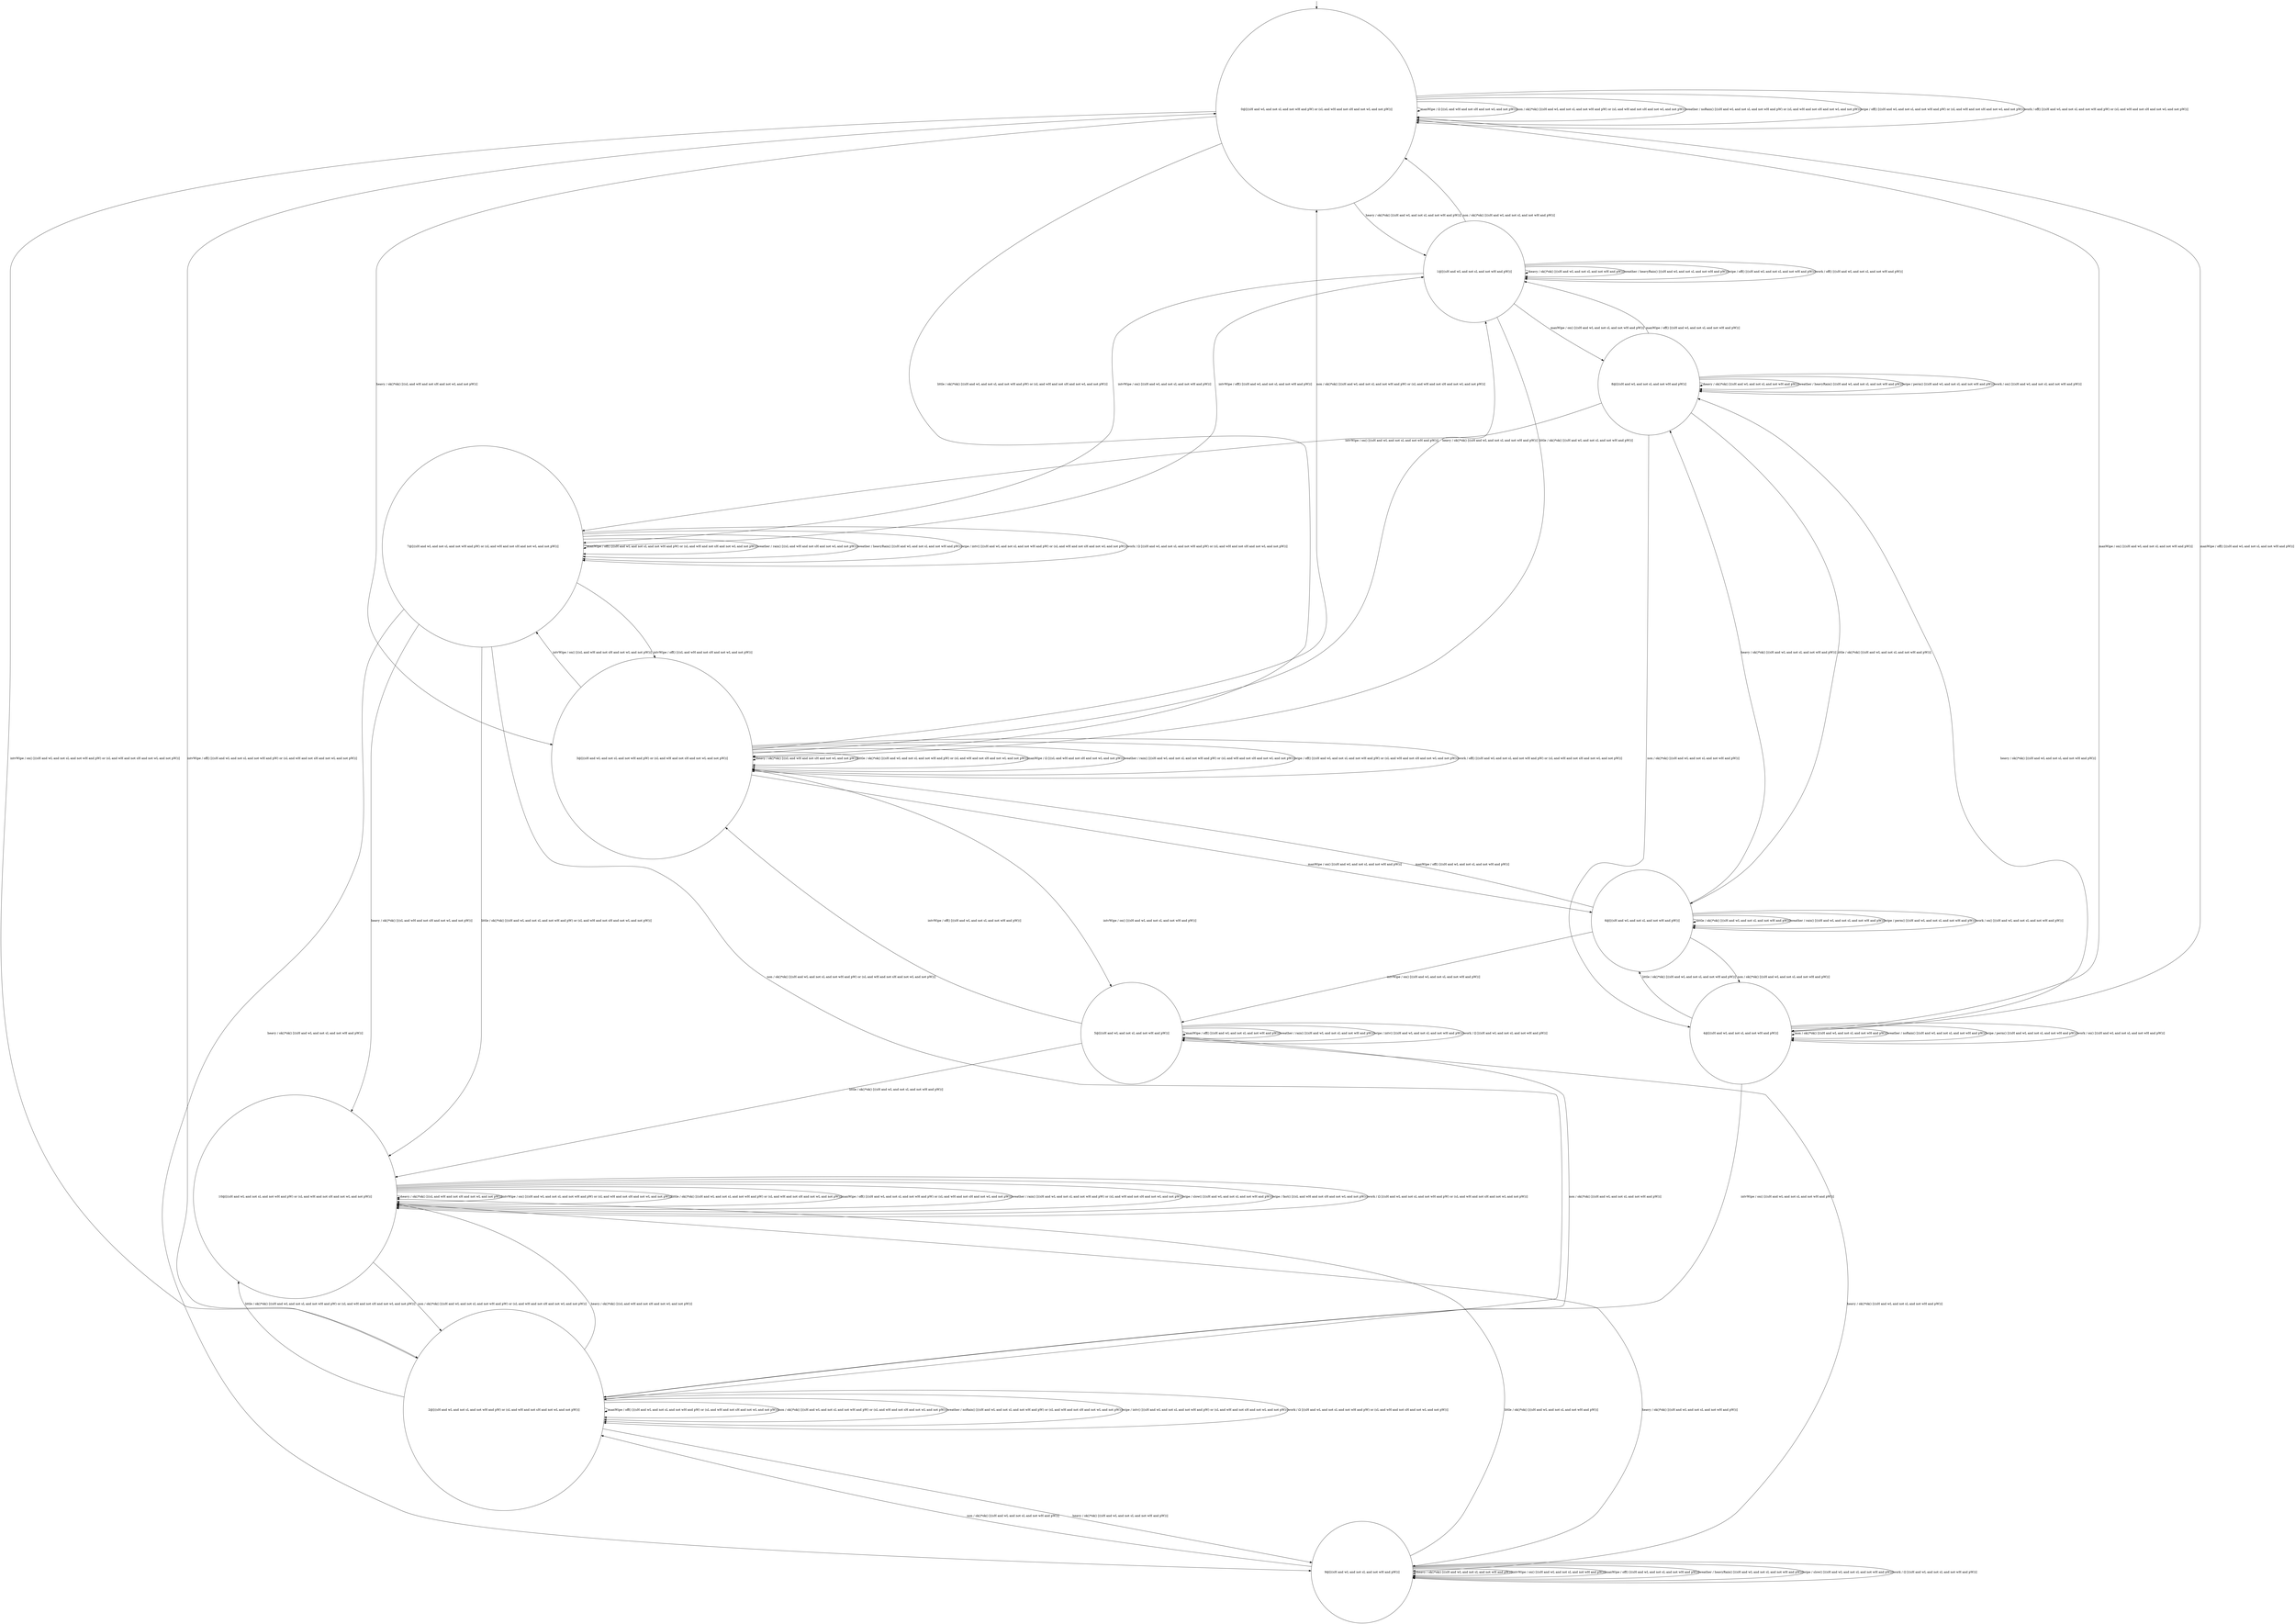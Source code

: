 digraph g {
	edge [lblstyle="above, sloped"];
	s0 [shape="circle" label="0@[((sH and wL and not sL and not wH and pW) or (sL and wH and not sH and not wL and not pW))]"];
	s1 [shape="circle" label="1@[((sH and wL and not sL and not wH and pW))]"];
	s2 [shape="circle" label="2@[((sH and wL and not sL and not wH and pW) or (sL and wH and not sH and not wL and not pW))]"];
	s3 [shape="circle" label="3@[((sH and wL and not sL and not wH and pW) or (sL and wH and not sH and not wL and not pW))]"];
	s4 [shape="circle" label="4@[((sH and wL and not sL and not wH and pW))]"];
	s5 [shape="circle" label="5@[((sH and wL and not sL and not wH and pW))]"];
	s6 [shape="circle" label="6@[((sH and wL and not sL and not wH and pW))]"];
	s7 [shape="circle" label="7@[((sH and wL and not sL and not wH and pW) or (sL and wH and not sH and not wL and not pW))]"];
	s8 [shape="circle" label="8@[((sH and wL and not sL and not wH and pW))]"];
	s9 [shape="circle" label="9@[((sH and wL and not sL and not wH and pW))]"];
	s10 [shape="circle" label="10@[((sH and wL and not sL and not wH and pW) or (sL and wH and not sH and not wL and not pW))]"];
	s0 -> s1 [label="heavy / ok()*ok() [((sH and wL and not sL and not wH and pW))]"];
	s0 -> s3 [label="heavy / ok()*ok() [((sL and wH and not sH and not wL and not pW))]"];
	s0 -> s2 [label="intvWipe / on() [((sH and wL and not sL and not wH and pW) or (sL and wH and not sH and not wL and not pW))]"];
	s0 -> s3 [label="little / ok()*ok() [((sH and wL and not sL and not wH and pW) or (sL and wH and not sH and not wL and not pW))]"];
	s0 -> s4 [label="manWipe / on() [((sH and wL and not sL and not wH and pW))]"];
	s0 -> s0 [label="manWipe / Ω [((sL and wH and not sH and not wL and not pW))]"];
	s0 -> s0 [label="non / ok()*ok() [((sH and wL and not sL and not wH and pW) or (sL and wH and not sH and not wL and not pW))]"];
	s0 -> s0 [label="weather / noRain() [((sH and wL and not sL and not wH and pW) or (sL and wH and not sH and not wL and not pW))]"];
	s0 -> s0 [label="wipe / off() [((sH and wL and not sL and not wH and pW) or (sL and wH and not sH and not wL and not pW))]"];
	s0 -> s0 [label="work / off() [((sH and wL and not sL and not wH and pW) or (sL and wH and not sH and not wL and not pW))]"];
	s1 -> s1 [label="heavy / ok()*ok() [((sH and wL and not sL and not wH and pW))]"];
	s1 -> s7 [label="intvWipe / on() [((sH and wL and not sL and not wH and pW))]"];
	s1 -> s3 [label="little / ok()*ok() [((sH and wL and not sL and not wH and pW))]"];
	s1 -> s8 [label="manWipe / on() [((sH and wL and not sL and not wH and pW))]"];
	s1 -> s0 [label="non / ok()*ok() [((sH and wL and not sL and not wH and pW))]"];
	s1 -> s1 [label="weather / heavyRain() [((sH and wL and not sL and not wH and pW))]"];
	s1 -> s1 [label="wipe / off() [((sH and wL and not sL and not wH and pW))]"];
	s1 -> s1 [label="work / off() [((sH and wL and not sL and not wH and pW))]"];
	s2 -> s10 [label="heavy / ok()*ok() [((sL and wH and not sH and not wL and not pW))]"];
	s2 -> s9 [label="heavy / ok()*ok() [((sH and wL and not sL and not wH and pW))]"];
	s2 -> s0 [label="intvWipe / off() [((sH and wL and not sL and not wH and pW) or (sL and wH and not sH and not wL and not pW))]"];
	s2 -> s10 [label="little / ok()*ok() [((sH and wL and not sL and not wH and pW) or (sL and wH and not sH and not wL and not pW))]"];
	s2 -> s2 [label="manWipe / off() [((sH and wL and not sL and not wH and pW) or (sL and wH and not sH and not wL and not pW))]"];
	s2 -> s2 [label="non / ok()*ok() [((sH and wL and not sL and not wH and pW) or (sL and wH and not sH and not wL and not pW))]"];
	s2 -> s2 [label="weather / noRain() [((sH and wL and not sL and not wH and pW) or (sL and wH and not sH and not wL and not pW))]"];
	s2 -> s2 [label="wipe / intv() [((sH and wL and not sL and not wH and pW) or (sL and wH and not sH and not wL and not pW))]"];
	s2 -> s2 [label="work / Ω [((sH and wL and not sL and not wH and pW) or (sL and wH and not sH and not wL and not pW))]"];
	s3 -> s1 [label="heavy / ok()*ok() [((sH and wL and not sL and not wH and pW))]"];
	s3 -> s3 [label="heavy / ok()*ok() [((sL and wH and not sH and not wL and not pW))]"];
	s3 -> s5 [label="intvWipe / on() [((sH and wL and not sL and not wH and pW))]"];
	s3 -> s7 [label="intvWipe / on() [((sL and wH and not sH and not wL and not pW))]"];
	s3 -> s3 [label="little / ok()*ok() [((sH and wL and not sL and not wH and pW) or (sL and wH and not sH and not wL and not pW))]"];
	s3 -> s6 [label="manWipe / on() [((sH and wL and not sL and not wH and pW))]"];
	s3 -> s3 [label="manWipe / Ω [((sL and wH and not sH and not wL and not pW))]"];
	s3 -> s0 [label="non / ok()*ok() [((sH and wL and not sL and not wH and pW) or (sL and wH and not sH and not wL and not pW))]"];
	s3 -> s3 [label="weather / rain() [((sH and wL and not sL and not wH and pW) or (sL and wH and not sH and not wL and not pW))]"];
	s3 -> s3 [label="wipe / off() [((sH and wL and not sL and not wH and pW) or (sL and wH and not sH and not wL and not pW))]"];
	s3 -> s3 [label="work / off() [((sH and wL and not sL and not wH and pW) or (sL and wH and not sH and not wL and not pW))]"];
	s4 -> s8 [label="heavy / ok()*ok() [((sH and wL and not sL and not wH and pW))]"];
	s4 -> s2 [label="intvWipe / on() [((sH and wL and not sL and not wH and pW))]"];
	s4 -> s6 [label="little / ok()*ok() [((sH and wL and not sL and not wH and pW))]"];
	s4 -> s0 [label="manWipe / off() [((sH and wL and not sL and not wH and pW))]"];
	s4 -> s4 [label="non / ok()*ok() [((sH and wL and not sL and not wH and pW))]"];
	s4 -> s4 [label="weather / noRain() [((sH and wL and not sL and not wH and pW))]"];
	s4 -> s4 [label="wipe / perm() [((sH and wL and not sL and not wH and pW))]"];
	s4 -> s4 [label="work / on() [((sH and wL and not sL and not wH and pW))]"];
	s5 -> s9 [label="heavy / ok()*ok() [((sH and wL and not sL and not wH and pW))]"];
	s5 -> s3 [label="intvWipe / off() [((sH and wL and not sL and not wH and pW))]"];
	s5 -> s10 [label="little / ok()*ok() [((sH and wL and not sL and not wH and pW))]"];
	s5 -> s5 [label="manWipe / off() [((sH and wL and not sL and not wH and pW))]"];
	s5 -> s2 [label="non / ok()*ok() [((sH and wL and not sL and not wH and pW))]"];
	s5 -> s5 [label="weather / rain() [((sH and wL and not sL and not wH and pW))]"];
	s5 -> s5 [label="wipe / intv() [((sH and wL and not sL and not wH and pW))]"];
	s5 -> s5 [label="work / Ω [((sH and wL and not sL and not wH and pW))]"];
	s6 -> s8 [label="heavy / ok()*ok() [((sH and wL and not sL and not wH and pW))]"];
	s6 -> s5 [label="intvWipe / on() [((sH and wL and not sL and not wH and pW))]"];
	s6 -> s6 [label="little / ok()*ok() [((sH and wL and not sL and not wH and pW))]"];
	s6 -> s3 [label="manWipe / off() [((sH and wL and not sL and not wH and pW))]"];
	s6 -> s4 [label="non / ok()*ok() [((sH and wL and not sL and not wH and pW))]"];
	s6 -> s6 [label="weather / rain() [((sH and wL and not sL and not wH and pW))]"];
	s6 -> s6 [label="wipe / perm() [((sH and wL and not sL and not wH and pW))]"];
	s6 -> s6 [label="work / on() [((sH and wL and not sL and not wH and pW))]"];
	s7 -> s10 [label="heavy / ok()*ok() [((sL and wH and not sH and not wL and not pW))]"];
	s7 -> s9 [label="heavy / ok()*ok() [((sH and wL and not sL and not wH and pW))]"];
	s7 -> s1 [label="intvWipe / off() [((sH and wL and not sL and not wH and pW))]"];
	s7 -> s3 [label="intvWipe / off() [((sL and wH and not sH and not wL and not pW))]"];
	s7 -> s10 [label="little / ok()*ok() [((sH and wL and not sL and not wH and pW) or (sL and wH and not sH and not wL and not pW))]"];
	s7 -> s7 [label="manWipe / off() [((sH and wL and not sL and not wH and pW) or (sL and wH and not sH and not wL and not pW))]"];
	s7 -> s2 [label="non / ok()*ok() [((sH and wL and not sL and not wH and pW) or (sL and wH and not sH and not wL and not pW))]"];
	s7 -> s7 [label="weather / rain() [((sL and wH and not sH and not wL and not pW))]"];
	s7 -> s7 [label="weather / heavyRain() [((sH and wL and not sL and not wH and pW))]"];
	s7 -> s7 [label="wipe / intv() [((sH and wL and not sL and not wH and pW) or (sL and wH and not sH and not wL and not pW))]"];
	s7 -> s7 [label="work / Ω [((sH and wL and not sL and not wH and pW) or (sL and wH and not sH and not wL and not pW))]"];
	s8 -> s8 [label="heavy / ok()*ok() [((sH and wL and not sL and not wH and pW))]"];
	s8 -> s7 [label="intvWipe / on() [((sH and wL and not sL and not wH and pW))]"];
	s8 -> s6 [label="little / ok()*ok() [((sH and wL and not sL and not wH and pW))]"];
	s8 -> s1 [label="manWipe / off() [((sH and wL and not sL and not wH and pW))]"];
	s8 -> s4 [label="non / ok()*ok() [((sH and wL and not sL and not wH and pW))]"];
	s8 -> s8 [label="weather / heavyRain() [((sH and wL and not sL and not wH and pW))]"];
	s8 -> s8 [label="wipe / perm() [((sH and wL and not sL and not wH and pW))]"];
	s8 -> s8 [label="work / on() [((sH and wL and not sL and not wH and pW))]"];
	s9 -> s9 [label="heavy / ok()*ok() [((sH and wL and not sL and not wH and pW))]"];
	s9 -> s9 [label="intvWipe / on() [((sH and wL and not sL and not wH and pW))]"];
	s9 -> s10 [label="little / ok()*ok() [((sH and wL and not sL and not wH and pW))]"];
	s9 -> s9 [label="manWipe / off() [((sH and wL and not sL and not wH and pW))]"];
	s9 -> s2 [label="non / ok()*ok() [((sH and wL and not sL and not wH and pW))]"];
	s9 -> s9 [label="weather / heavyRain() [((sH and wL and not sL and not wH and pW))]"];
	s9 -> s9 [label="wipe / slow() [((sH and wL and not sL and not wH and pW))]"];
	s9 -> s9 [label="work / Ω [((sH and wL and not sL and not wH and pW))]"];
	s10 -> s9 [label="heavy / ok()*ok() [((sH and wL and not sL and not wH and pW))]"];
	s10 -> s10 [label="heavy / ok()*ok() [((sL and wH and not sH and not wL and not pW))]"];
	s10 -> s10 [label="intvWipe / on() [((sH and wL and not sL and not wH and pW) or (sL and wH and not sH and not wL and not pW))]"];
	s10 -> s10 [label="little / ok()*ok() [((sH and wL and not sL and not wH and pW) or (sL and wH and not sH and not wL and not pW))]"];
	s10 -> s10 [label="manWipe / off() [((sH and wL and not sL and not wH and pW) or (sL and wH and not sH and not wL and not pW))]"];
	s10 -> s2 [label="non / ok()*ok() [((sH and wL and not sL and not wH and pW) or (sL and wH and not sH and not wL and not pW))]"];
	s10 -> s10 [label="weather / rain() [((sH and wL and not sL and not wH and pW) or (sL and wH and not sH and not wL and not pW))]"];
	s10 -> s10 [label="wipe / slow() [((sH and wL and not sL and not wH and pW))]"];
	s10 -> s10 [label="wipe / fast() [((sL and wH and not sH and not wL and not pW))]"];
	s10 -> s10 [label="work / Ω [((sH and wL and not sL and not wH and pW) or (sL and wH and not sH and not wL and not pW))]"];
	__start0 [label="" shape="none" width="0" height="0"];
	__start0 -> s0;
}